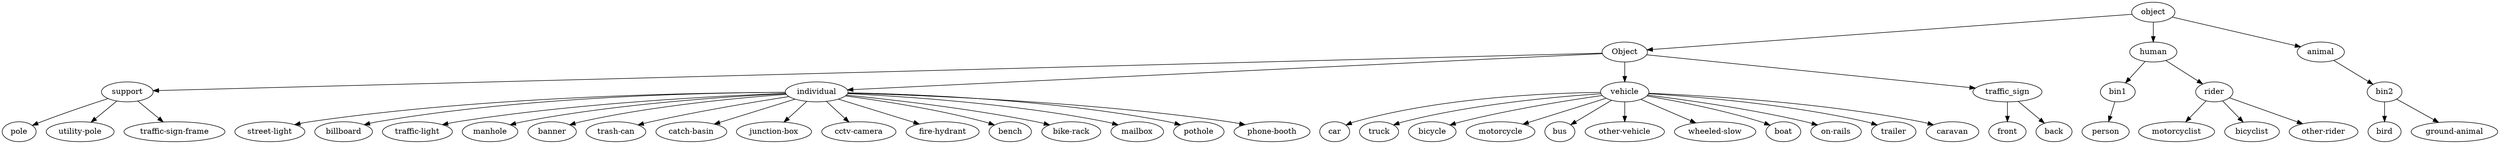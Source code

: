 digraph Mapillary {
	root_object [label=object]
	layer_1_Object [label=Object]
	root_object -> layer_1_Object
	layer_1_human [label=human]
	root_object -> layer_1_human
	layer_1_animal [label=animal]
	root_object -> layer_1_animal
	layer_1_Object [label=Object]
	layer_2_support [label=support]
	layer_1_Object -> layer_2_support
	layer_2_individual [label=individual]
	layer_1_Object -> layer_2_individual
	layer_2_vehicle [label=vehicle]
	layer_1_Object -> layer_2_vehicle
	layer_2_traffic_sign [label=traffic_sign]
	layer_1_Object -> layer_2_traffic_sign
	layer_1_human [label=human]
	layer_2_bin1 [label=bin1]
	layer_1_human -> layer_2_bin1
	layer_2_rider [label=rider]
	layer_1_human -> layer_2_rider
	layer_1_animal [label=animal]
	layer_2_bin2 [label=bin2]
	layer_1_animal -> layer_2_bin2
	layer_2_support [label=support]
	layer_3_pole [label=pole]
	layer_2_support -> layer_3_pole
	"layer_3_utility-pole" [label="utility-pole"]
	layer_2_support -> "layer_3_utility-pole"
	"layer_3_traffic-sign-frame" [label="traffic-sign-frame"]
	layer_2_support -> "layer_3_traffic-sign-frame"
	layer_2_individual [label=individual]
	"layer_3_street-light" [label="street-light"]
	layer_2_individual -> "layer_3_street-light"
	layer_3_billboard [label=billboard]
	layer_2_individual -> layer_3_billboard
	"layer_3_traffic-light" [label="traffic-light"]
	layer_2_individual -> "layer_3_traffic-light"
	layer_3_manhole [label=manhole]
	layer_2_individual -> layer_3_manhole
	layer_3_banner [label=banner]
	layer_2_individual -> layer_3_banner
	"layer_3_trash-can" [label="trash-can"]
	layer_2_individual -> "layer_3_trash-can"
	"layer_3_catch-basin" [label="catch-basin"]
	layer_2_individual -> "layer_3_catch-basin"
	"layer_3_junction-box" [label="junction-box"]
	layer_2_individual -> "layer_3_junction-box"
	"layer_3_cctv-camera" [label="cctv-camera"]
	layer_2_individual -> "layer_3_cctv-camera"
	"layer_3_fire-hydrant" [label="fire-hydrant"]
	layer_2_individual -> "layer_3_fire-hydrant"
	layer_3_bench [label=bench]
	layer_2_individual -> layer_3_bench
	"layer_3_bike-rack" [label="bike-rack"]
	layer_2_individual -> "layer_3_bike-rack"
	layer_3_mailbox [label=mailbox]
	layer_2_individual -> layer_3_mailbox
	layer_3_pothole [label=pothole]
	layer_2_individual -> layer_3_pothole
	"layer_3_phone-booth" [label="phone-booth"]
	layer_2_individual -> "layer_3_phone-booth"
	layer_2_vehicle [label=vehicle]
	layer_3_car [label=car]
	layer_2_vehicle -> layer_3_car
	layer_3_truck [label=truck]
	layer_2_vehicle -> layer_3_truck
	layer_3_bicycle [label=bicycle]
	layer_2_vehicle -> layer_3_bicycle
	layer_3_motorcycle [label=motorcycle]
	layer_2_vehicle -> layer_3_motorcycle
	layer_3_bus [label=bus]
	layer_2_vehicle -> layer_3_bus
	"layer_3_other-vehicle" [label="other-vehicle"]
	layer_2_vehicle -> "layer_3_other-vehicle"
	"layer_3_wheeled-slow" [label="wheeled-slow"]
	layer_2_vehicle -> "layer_3_wheeled-slow"
	layer_3_boat [label=boat]
	layer_2_vehicle -> layer_3_boat
	"layer_3_on-rails" [label="on-rails"]
	layer_2_vehicle -> "layer_3_on-rails"
	layer_3_trailer [label=trailer]
	layer_2_vehicle -> layer_3_trailer
	layer_3_caravan [label=caravan]
	layer_2_vehicle -> layer_3_caravan
	layer_2_traffic_sign [label=traffic_sign]
	layer_3_front [label=front]
	layer_2_traffic_sign -> layer_3_front
	layer_3_back [label=back]
	layer_2_traffic_sign -> layer_3_back
	layer_2_bin1 [label=bin1]
	layer_3_person [label=person]
	layer_2_bin1 -> layer_3_person
	layer_2_rider [label=rider]
	layer_3_motorcyclist [label=motorcyclist]
	layer_2_rider -> layer_3_motorcyclist
	layer_3_bicyclist [label=bicyclist]
	layer_2_rider -> layer_3_bicyclist
	"layer_3_other-rider" [label="other-rider"]
	layer_2_rider -> "layer_3_other-rider"
	layer_2_bin2 [label=bin2]
	layer_3_bird [label=bird]
	layer_2_bin2 -> layer_3_bird
	"layer_3_ground-animal" [label="ground-animal"]
	layer_2_bin2 -> "layer_3_ground-animal"
}
